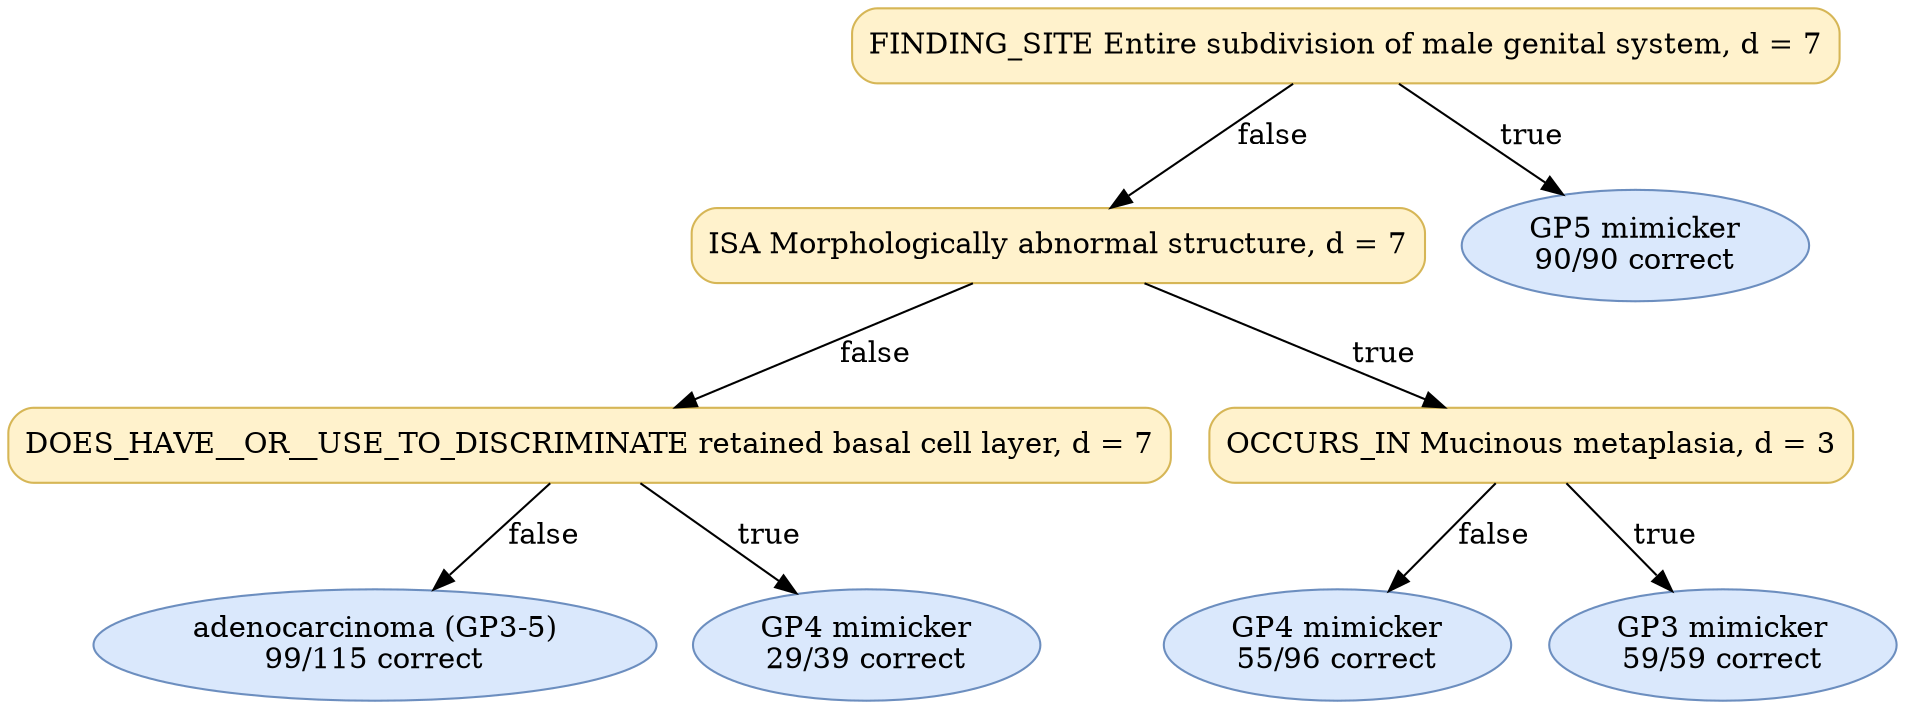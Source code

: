digraph "DT" {
fontname="Times-Roman";
label="";
node [fontname="Times-Roman"];
Node1 [color="#D6B656", fillcolor="#FFF2CC", label="FINDING_SITE Entire subdivision of male genital system, d = 7", shape="box", style="rounded,filled"];
Node2 [color="#D6B656", fillcolor="#FFF2CC", label="ISA Morphologically abnormal structure, d = 7", shape="box", style="rounded,filled"];
Node3 [color="#D6B656", fillcolor="#FFF2CC", label="DOES_HAVE__OR__USE_TO_DISCRIMINATE retained basal cell layer, d = 7", shape="box", style="rounded,filled"];
Node4 [color="#6C8EBF", fillcolor="#DAE8FC", label=<adenocarcinoma (GP3-5)<br/>99/115 correct>, shape="ellipse", style="rounded,filled"];
Node5 [color="#6C8EBF", fillcolor="#DAE8FC", label=<GP4 mimicker<br/>29/39 correct>, shape="ellipse", style="rounded,filled"];
Node6 [color="#D6B656", fillcolor="#FFF2CC", label="OCCURS_IN Mucinous metaplasia, d = 3", shape="box", style="rounded,filled"];
Node7 [color="#6C8EBF", fillcolor="#DAE8FC", label=<GP4 mimicker<br/>55/96 correct>, shape="ellipse", style="rounded,filled"];
Node8 [color="#6C8EBF", fillcolor="#DAE8FC", label=<GP3 mimicker<br/>59/59 correct>, shape="ellipse", style="rounded,filled"];
Node9 [color="#6C8EBF", fillcolor="#DAE8FC", label=<GP5 mimicker<br/>90/90 correct>, shape="ellipse", style="rounded,filled"];
Node1 -> Node2  [key=0, label="false"];
Node1 -> Node9  [key=0, label="true"];
Node2 -> Node3  [key=0, label="false"];
Node2 -> Node6  [key=0, label="true"];
Node3 -> Node4  [key=0, label="false"];
Node3 -> Node5  [key=0, label="true"];
Node6 -> Node7  [key=0, label="false"];
Node6 -> Node8  [key=0, label="true"];
}
